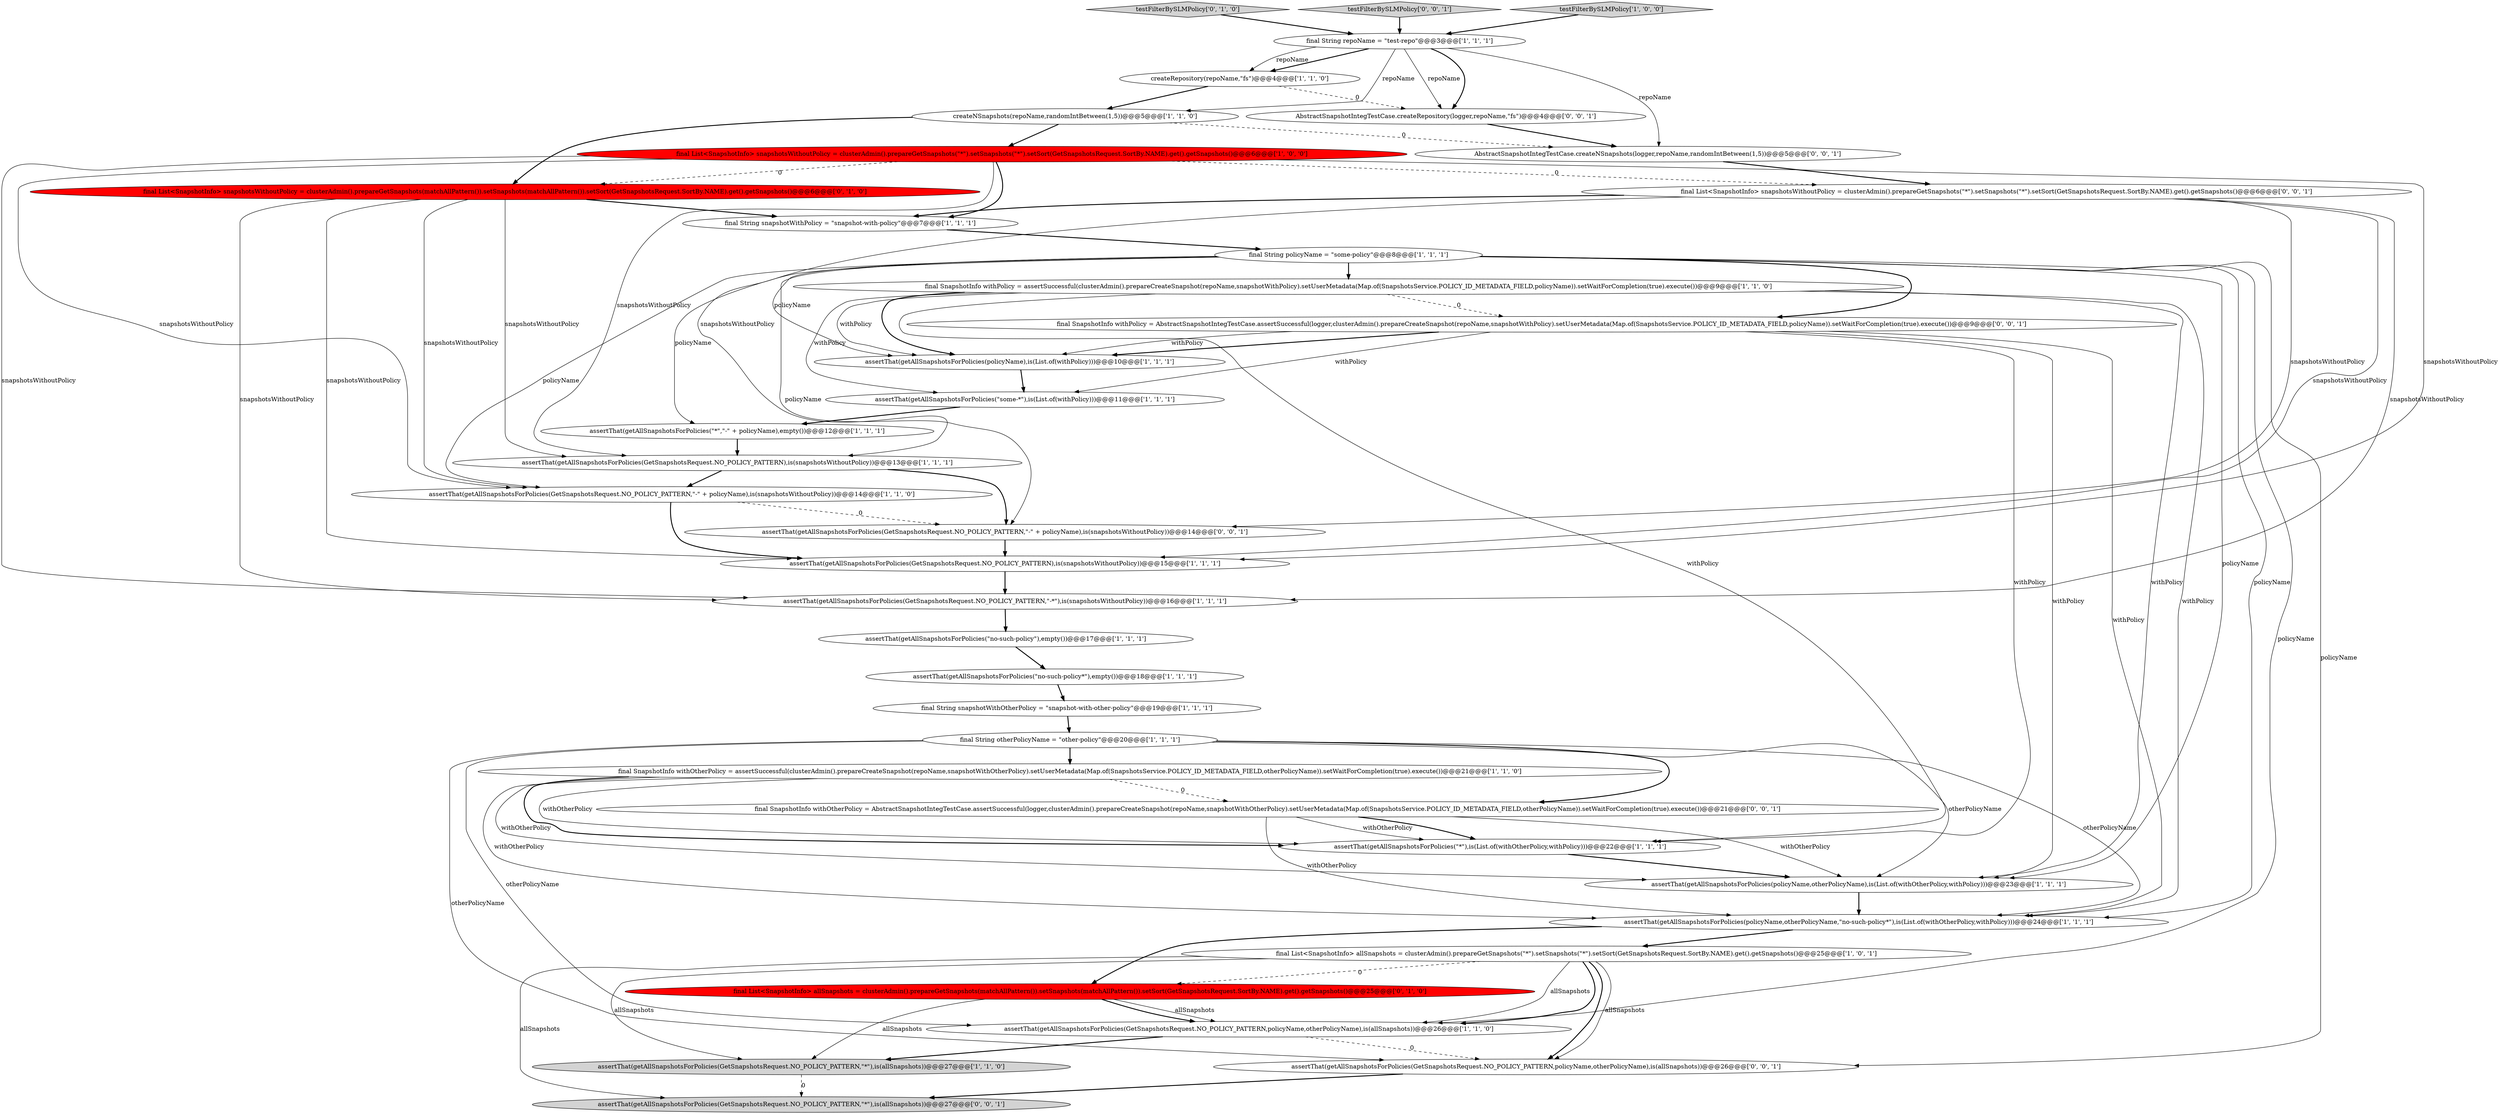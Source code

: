 digraph {
23 [style = filled, label = "assertThat(getAllSnapshotsForPolicies(\"*\"),is(List.of(withOtherPolicy,withPolicy)))@@@22@@@['1', '1', '1']", fillcolor = white, shape = ellipse image = "AAA0AAABBB1BBB"];
3 [style = filled, label = "assertThat(getAllSnapshotsForPolicies(\"*\",\"-\" + policyName),empty())@@@12@@@['1', '1', '1']", fillcolor = white, shape = ellipse image = "AAA0AAABBB1BBB"];
11 [style = filled, label = "assertThat(getAllSnapshotsForPolicies(GetSnapshotsRequest.NO_POLICY_PATTERN),is(snapshotsWithoutPolicy))@@@15@@@['1', '1', '1']", fillcolor = white, shape = ellipse image = "AAA0AAABBB1BBB"];
18 [style = filled, label = "final SnapshotInfo withOtherPolicy = assertSuccessful(clusterAdmin().prepareCreateSnapshot(repoName,snapshotWithOtherPolicy).setUserMetadata(Map.of(SnapshotsService.POLICY_ID_METADATA_FIELD,otherPolicyName)).setWaitForCompletion(true).execute())@@@21@@@['1', '1', '0']", fillcolor = white, shape = ellipse image = "AAA0AAABBB1BBB"];
32 [style = filled, label = "final SnapshotInfo withPolicy = AbstractSnapshotIntegTestCase.assertSuccessful(logger,clusterAdmin().prepareCreateSnapshot(repoName,snapshotWithPolicy).setUserMetadata(Map.of(SnapshotsService.POLICY_ID_METADATA_FIELD,policyName)).setWaitForCompletion(true).execute())@@@9@@@['0', '0', '1']", fillcolor = white, shape = ellipse image = "AAA0AAABBB3BBB"];
19 [style = filled, label = "assertThat(getAllSnapshotsForPolicies(\"some-*\"),is(List.of(withPolicy)))@@@11@@@['1', '1', '1']", fillcolor = white, shape = ellipse image = "AAA0AAABBB1BBB"];
9 [style = filled, label = "createRepository(repoName,\"fs\")@@@4@@@['1', '1', '0']", fillcolor = white, shape = ellipse image = "AAA0AAABBB1BBB"];
27 [style = filled, label = "final List<SnapshotInfo> allSnapshots = clusterAdmin().prepareGetSnapshots(matchAllPattern()).setSnapshots(matchAllPattern()).setSort(GetSnapshotsRequest.SortBy.NAME).get().getSnapshots()@@@25@@@['0', '1', '0']", fillcolor = red, shape = ellipse image = "AAA1AAABBB2BBB"];
4 [style = filled, label = "createNSnapshots(repoName,randomIntBetween(1,5))@@@5@@@['1', '1', '0']", fillcolor = white, shape = ellipse image = "AAA0AAABBB1BBB"];
6 [style = filled, label = "final String snapshotWithOtherPolicy = \"snapshot-with-other-policy\"@@@19@@@['1', '1', '1']", fillcolor = white, shape = ellipse image = "AAA0AAABBB1BBB"];
17 [style = filled, label = "final String repoName = \"test-repo\"@@@3@@@['1', '1', '1']", fillcolor = white, shape = ellipse image = "AAA0AAABBB1BBB"];
20 [style = filled, label = "assertThat(getAllSnapshotsForPolicies(\"no-such-policy*\"),empty())@@@18@@@['1', '1', '1']", fillcolor = white, shape = ellipse image = "AAA0AAABBB1BBB"];
15 [style = filled, label = "assertThat(getAllSnapshotsForPolicies(GetSnapshotsRequest.NO_POLICY_PATTERN,\"*\"),is(allSnapshots))@@@27@@@['1', '1', '0']", fillcolor = lightgray, shape = ellipse image = "AAA0AAABBB1BBB"];
30 [style = filled, label = "assertThat(getAllSnapshotsForPolicies(GetSnapshotsRequest.NO_POLICY_PATTERN,\"-\" + policyName),is(snapshotsWithoutPolicy))@@@14@@@['0', '0', '1']", fillcolor = white, shape = ellipse image = "AAA0AAABBB3BBB"];
7 [style = filled, label = "final String snapshotWithPolicy = \"snapshot-with-policy\"@@@7@@@['1', '1', '1']", fillcolor = white, shape = ellipse image = "AAA0AAABBB1BBB"];
29 [style = filled, label = "AbstractSnapshotIntegTestCase.createRepository(logger,repoName,\"fs\")@@@4@@@['0', '0', '1']", fillcolor = white, shape = ellipse image = "AAA0AAABBB3BBB"];
8 [style = filled, label = "assertThat(getAllSnapshotsForPolicies(GetSnapshotsRequest.NO_POLICY_PATTERN),is(snapshotsWithoutPolicy))@@@13@@@['1', '1', '1']", fillcolor = white, shape = ellipse image = "AAA0AAABBB1BBB"];
21 [style = filled, label = "final List<SnapshotInfo> allSnapshots = clusterAdmin().prepareGetSnapshots(\"*\").setSnapshots(\"*\").setSort(GetSnapshotsRequest.SortBy.NAME).get().getSnapshots()@@@25@@@['1', '0', '1']", fillcolor = white, shape = ellipse image = "AAA0AAABBB1BBB"];
28 [style = filled, label = "final List<SnapshotInfo> snapshotsWithoutPolicy = clusterAdmin().prepareGetSnapshots(matchAllPattern()).setSnapshots(matchAllPattern()).setSort(GetSnapshotsRequest.SortBy.NAME).get().getSnapshots()@@@6@@@['0', '1', '0']", fillcolor = red, shape = ellipse image = "AAA1AAABBB2BBB"];
1 [style = filled, label = "assertThat(getAllSnapshotsForPolicies(\"no-such-policy\"),empty())@@@17@@@['1', '1', '1']", fillcolor = white, shape = ellipse image = "AAA0AAABBB1BBB"];
13 [style = filled, label = "final String policyName = \"some-policy\"@@@8@@@['1', '1', '1']", fillcolor = white, shape = ellipse image = "AAA0AAABBB1BBB"];
37 [style = filled, label = "assertThat(getAllSnapshotsForPolicies(GetSnapshotsRequest.NO_POLICY_PATTERN,\"*\"),is(allSnapshots))@@@27@@@['0', '0', '1']", fillcolor = lightgray, shape = ellipse image = "AAA0AAABBB3BBB"];
12 [style = filled, label = "assertThat(getAllSnapshotsForPolicies(policyName,otherPolicyName),is(List.of(withOtherPolicy,withPolicy)))@@@23@@@['1', '1', '1']", fillcolor = white, shape = ellipse image = "AAA0AAABBB1BBB"];
26 [style = filled, label = "testFilterBySLMPolicy['0', '1', '0']", fillcolor = lightgray, shape = diamond image = "AAA0AAABBB2BBB"];
14 [style = filled, label = "assertThat(getAllSnapshotsForPolicies(policyName),is(List.of(withPolicy)))@@@10@@@['1', '1', '1']", fillcolor = white, shape = ellipse image = "AAA0AAABBB1BBB"];
34 [style = filled, label = "testFilterBySLMPolicy['0', '0', '1']", fillcolor = lightgray, shape = diamond image = "AAA0AAABBB3BBB"];
5 [style = filled, label = "final SnapshotInfo withPolicy = assertSuccessful(clusterAdmin().prepareCreateSnapshot(repoName,snapshotWithPolicy).setUserMetadata(Map.of(SnapshotsService.POLICY_ID_METADATA_FIELD,policyName)).setWaitForCompletion(true).execute())@@@9@@@['1', '1', '0']", fillcolor = white, shape = ellipse image = "AAA0AAABBB1BBB"];
33 [style = filled, label = "AbstractSnapshotIntegTestCase.createNSnapshots(logger,repoName,randomIntBetween(1,5))@@@5@@@['0', '0', '1']", fillcolor = white, shape = ellipse image = "AAA0AAABBB3BBB"];
0 [style = filled, label = "final String otherPolicyName = \"other-policy\"@@@20@@@['1', '1', '1']", fillcolor = white, shape = ellipse image = "AAA0AAABBB1BBB"];
10 [style = filled, label = "assertThat(getAllSnapshotsForPolicies(GetSnapshotsRequest.NO_POLICY_PATTERN,policyName,otherPolicyName),is(allSnapshots))@@@26@@@['1', '1', '0']", fillcolor = white, shape = ellipse image = "AAA0AAABBB1BBB"];
35 [style = filled, label = "assertThat(getAllSnapshotsForPolicies(GetSnapshotsRequest.NO_POLICY_PATTERN,policyName,otherPolicyName),is(allSnapshots))@@@26@@@['0', '0', '1']", fillcolor = white, shape = ellipse image = "AAA0AAABBB3BBB"];
36 [style = filled, label = "final SnapshotInfo withOtherPolicy = AbstractSnapshotIntegTestCase.assertSuccessful(logger,clusterAdmin().prepareCreateSnapshot(repoName,snapshotWithOtherPolicy).setUserMetadata(Map.of(SnapshotsService.POLICY_ID_METADATA_FIELD,otherPolicyName)).setWaitForCompletion(true).execute())@@@21@@@['0', '0', '1']", fillcolor = white, shape = ellipse image = "AAA0AAABBB3BBB"];
2 [style = filled, label = "assertThat(getAllSnapshotsForPolicies(GetSnapshotsRequest.NO_POLICY_PATTERN,\"-*\"),is(snapshotsWithoutPolicy))@@@16@@@['1', '1', '1']", fillcolor = white, shape = ellipse image = "AAA0AAABBB1BBB"];
25 [style = filled, label = "assertThat(getAllSnapshotsForPolicies(policyName,otherPolicyName,\"no-such-policy*\"),is(List.of(withOtherPolicy,withPolicy)))@@@24@@@['1', '1', '1']", fillcolor = white, shape = ellipse image = "AAA0AAABBB1BBB"];
31 [style = filled, label = "final List<SnapshotInfo> snapshotsWithoutPolicy = clusterAdmin().prepareGetSnapshots(\"*\").setSnapshots(\"*\").setSort(GetSnapshotsRequest.SortBy.NAME).get().getSnapshots()@@@6@@@['0', '0', '1']", fillcolor = white, shape = ellipse image = "AAA0AAABBB3BBB"];
22 [style = filled, label = "final List<SnapshotInfo> snapshotsWithoutPolicy = clusterAdmin().prepareGetSnapshots(\"*\").setSnapshots(\"*\").setSort(GetSnapshotsRequest.SortBy.NAME).get().getSnapshots()@@@6@@@['1', '0', '0']", fillcolor = red, shape = ellipse image = "AAA1AAABBB1BBB"];
24 [style = filled, label = "testFilterBySLMPolicy['1', '0', '0']", fillcolor = lightgray, shape = diamond image = "AAA0AAABBB1BBB"];
16 [style = filled, label = "assertThat(getAllSnapshotsForPolicies(GetSnapshotsRequest.NO_POLICY_PATTERN,\"-\" + policyName),is(snapshotsWithoutPolicy))@@@14@@@['1', '1', '0']", fillcolor = white, shape = ellipse image = "AAA0AAABBB1BBB"];
8->30 [style = bold, label=""];
8->16 [style = bold, label=""];
21->10 [style = bold, label=""];
31->8 [style = solid, label="snapshotsWithoutPolicy"];
32->23 [style = solid, label="withPolicy"];
28->2 [style = solid, label="snapshotsWithoutPolicy"];
17->9 [style = bold, label=""];
1->20 [style = bold, label=""];
4->33 [style = dashed, label="0"];
30->11 [style = bold, label=""];
13->12 [style = solid, label="policyName"];
27->10 [style = solid, label="allSnapshots"];
35->37 [style = bold, label=""];
34->17 [style = bold, label=""];
0->10 [style = solid, label="otherPolicyName"];
24->17 [style = bold, label=""];
21->37 [style = solid, label="allSnapshots"];
23->12 [style = bold, label=""];
18->25 [style = solid, label="withOtherPolicy"];
21->35 [style = bold, label=""];
19->3 [style = bold, label=""];
28->16 [style = solid, label="snapshotsWithoutPolicy"];
25->21 [style = bold, label=""];
27->15 [style = solid, label="allSnapshots"];
13->32 [style = bold, label=""];
21->35 [style = solid, label="allSnapshots"];
26->17 [style = bold, label=""];
17->9 [style = solid, label="repoName"];
22->8 [style = solid, label="snapshotsWithoutPolicy"];
13->14 [style = solid, label="policyName"];
0->12 [style = solid, label="otherPolicyName"];
13->3 [style = solid, label="policyName"];
22->16 [style = solid, label="snapshotsWithoutPolicy"];
17->33 [style = solid, label="repoName"];
0->35 [style = solid, label="otherPolicyName"];
22->7 [style = bold, label=""];
0->36 [style = bold, label=""];
13->30 [style = solid, label="policyName"];
25->27 [style = bold, label=""];
32->12 [style = solid, label="withPolicy"];
5->32 [style = dashed, label="0"];
13->25 [style = solid, label="policyName"];
22->28 [style = dashed, label="0"];
36->12 [style = solid, label="withOtherPolicy"];
13->5 [style = bold, label=""];
18->12 [style = solid, label="withOtherPolicy"];
4->22 [style = bold, label=""];
10->35 [style = dashed, label="0"];
36->25 [style = solid, label="withOtherPolicy"];
22->31 [style = dashed, label="0"];
28->8 [style = solid, label="snapshotsWithoutPolicy"];
31->2 [style = solid, label="snapshotsWithoutPolicy"];
18->23 [style = bold, label=""];
13->16 [style = solid, label="policyName"];
32->14 [style = solid, label="withPolicy"];
21->27 [style = dashed, label="0"];
2->1 [style = bold, label=""];
5->14 [style = solid, label="withPolicy"];
21->15 [style = solid, label="allSnapshots"];
31->11 [style = solid, label="snapshotsWithoutPolicy"];
32->14 [style = bold, label=""];
14->19 [style = bold, label=""];
13->10 [style = solid, label="policyName"];
5->23 [style = solid, label="withPolicy"];
31->7 [style = bold, label=""];
31->30 [style = solid, label="snapshotsWithoutPolicy"];
13->35 [style = solid, label="policyName"];
16->30 [style = dashed, label="0"];
5->25 [style = solid, label="withPolicy"];
18->36 [style = dashed, label="0"];
3->8 [style = bold, label=""];
27->10 [style = bold, label=""];
5->19 [style = solid, label="withPolicy"];
0->18 [style = bold, label=""];
32->19 [style = solid, label="withPolicy"];
17->4 [style = solid, label="repoName"];
7->13 [style = bold, label=""];
16->11 [style = bold, label=""];
10->15 [style = bold, label=""];
22->2 [style = solid, label="snapshotsWithoutPolicy"];
22->11 [style = solid, label="snapshotsWithoutPolicy"];
15->37 [style = dashed, label="0"];
9->4 [style = bold, label=""];
28->7 [style = bold, label=""];
6->0 [style = bold, label=""];
20->6 [style = bold, label=""];
18->23 [style = solid, label="withOtherPolicy"];
21->10 [style = solid, label="allSnapshots"];
5->14 [style = bold, label=""];
11->2 [style = bold, label=""];
5->12 [style = solid, label="withPolicy"];
4->28 [style = bold, label=""];
17->29 [style = solid, label="repoName"];
29->33 [style = bold, label=""];
9->29 [style = dashed, label="0"];
36->23 [style = bold, label=""];
12->25 [style = bold, label=""];
36->23 [style = solid, label="withOtherPolicy"];
33->31 [style = bold, label=""];
28->11 [style = solid, label="snapshotsWithoutPolicy"];
32->25 [style = solid, label="withPolicy"];
17->29 [style = bold, label=""];
0->25 [style = solid, label="otherPolicyName"];
}
